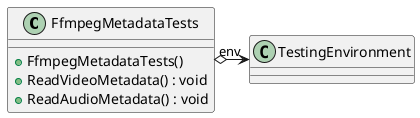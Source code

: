 @startuml
class FfmpegMetadataTests {
    + FfmpegMetadataTests()
    + ReadVideoMetadata() : void
    + ReadAudioMetadata() : void
}
FfmpegMetadataTests o-> "env" TestingEnvironment
@enduml
